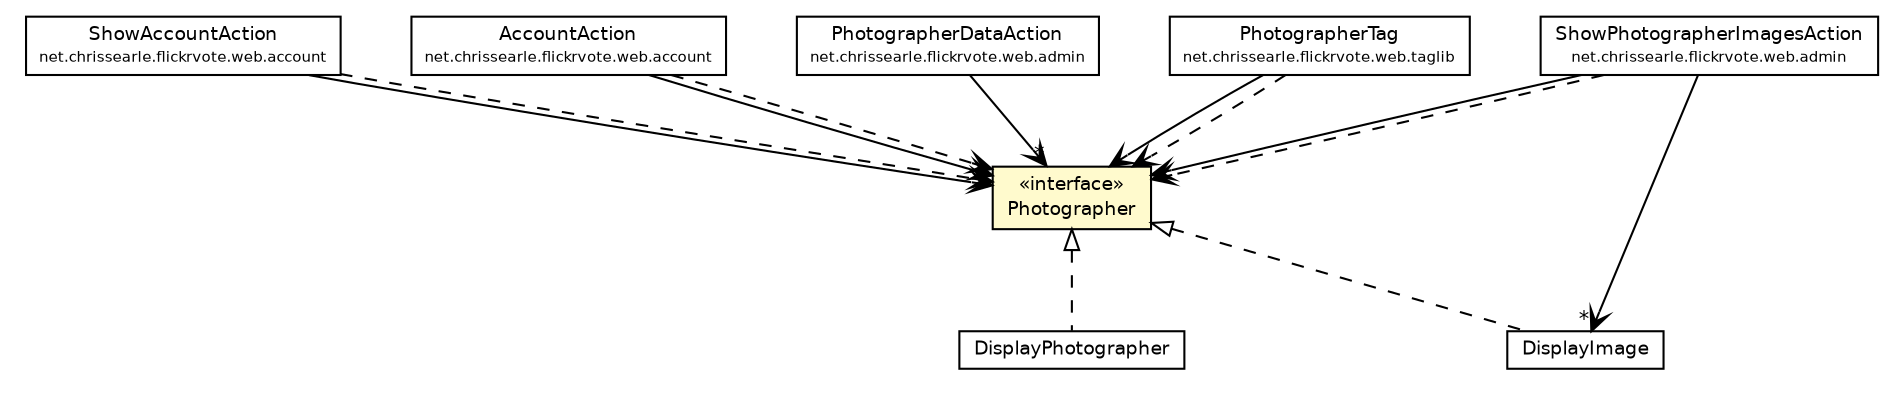 #!/usr/local/bin/dot
#
# Class diagram 
# Generated by UmlGraph version 4.6 (http://www.spinellis.gr/sw/umlgraph)
#

digraph G {
	edge [fontname="Helvetica",fontsize=10,labelfontname="Helvetica",labelfontsize=10];
	node [fontname="Helvetica",fontsize=10,shape=plaintext];
	// net.chrissearle.flickrvote.web.account.ShowAccountAction
	c2575 [label=<<table border="0" cellborder="1" cellspacing="0" cellpadding="2" port="p" href="../account/ShowAccountAction.html">
		<tr><td><table border="0" cellspacing="0" cellpadding="1">
			<tr><td> ShowAccountAction </td></tr>
			<tr><td><font point-size="7.0"> net.chrissearle.flickrvote.web.account </font></td></tr>
		</table></td></tr>
		</table>>, fontname="Helvetica", fontcolor="black", fontsize=9.0];
	// net.chrissearle.flickrvote.web.account.AccountAction
	c2579 [label=<<table border="0" cellborder="1" cellspacing="0" cellpadding="2" port="p" href="../account/AccountAction.html">
		<tr><td><table border="0" cellspacing="0" cellpadding="1">
			<tr><td> AccountAction </td></tr>
			<tr><td><font point-size="7.0"> net.chrissearle.flickrvote.web.account </font></td></tr>
		</table></td></tr>
		</table>>, fontname="Helvetica", fontcolor="black", fontsize=9.0];
	// net.chrissearle.flickrvote.web.admin.ShowPhotographerImagesAction
	c2580 [label=<<table border="0" cellborder="1" cellspacing="0" cellpadding="2" port="p" href="../admin/ShowPhotographerImagesAction.html">
		<tr><td><table border="0" cellspacing="0" cellpadding="1">
			<tr><td> ShowPhotographerImagesAction </td></tr>
			<tr><td><font point-size="7.0"> net.chrissearle.flickrvote.web.admin </font></td></tr>
		</table></td></tr>
		</table>>, fontname="Helvetica", fontcolor="black", fontsize=9.0];
	// net.chrissearle.flickrvote.web.admin.PhotographerDataAction
	c2586 [label=<<table border="0" cellborder="1" cellspacing="0" cellpadding="2" port="p" href="../admin/PhotographerDataAction.html">
		<tr><td><table border="0" cellspacing="0" cellpadding="1">
			<tr><td> PhotographerDataAction </td></tr>
			<tr><td><font point-size="7.0"> net.chrissearle.flickrvote.web.admin </font></td></tr>
		</table></td></tr>
		</table>>, fontname="Helvetica", fontcolor="black", fontsize=9.0];
	// net.chrissearle.flickrvote.web.model.Photographer
	c2611 [label=<<table border="0" cellborder="1" cellspacing="0" cellpadding="2" port="p" bgcolor="lemonChiffon" href="./Photographer.html">
		<tr><td><table border="0" cellspacing="0" cellpadding="1">
			<tr><td> &laquo;interface&raquo; </td></tr>
			<tr><td> Photographer </td></tr>
		</table></td></tr>
		</table>>, fontname="Helvetica", fontcolor="black", fontsize=9.0];
	// net.chrissearle.flickrvote.web.model.DisplayPhotographer
	c2613 [label=<<table border="0" cellborder="1" cellspacing="0" cellpadding="2" port="p" href="./DisplayPhotographer.html">
		<tr><td><table border="0" cellspacing="0" cellpadding="1">
			<tr><td> DisplayPhotographer </td></tr>
		</table></td></tr>
		</table>>, fontname="Helvetica", fontcolor="black", fontsize=9.0];
	// net.chrissearle.flickrvote.web.model.DisplayImage
	c2614 [label=<<table border="0" cellborder="1" cellspacing="0" cellpadding="2" port="p" href="./DisplayImage.html">
		<tr><td><table border="0" cellspacing="0" cellpadding="1">
			<tr><td> DisplayImage </td></tr>
		</table></td></tr>
		</table>>, fontname="Helvetica", fontcolor="black", fontsize=9.0];
	// net.chrissearle.flickrvote.web.taglib.PhotographerTag
	c2618 [label=<<table border="0" cellborder="1" cellspacing="0" cellpadding="2" port="p" href="../taglib/PhotographerTag.html">
		<tr><td><table border="0" cellspacing="0" cellpadding="1">
			<tr><td> PhotographerTag </td></tr>
			<tr><td><font point-size="7.0"> net.chrissearle.flickrvote.web.taglib </font></td></tr>
		</table></td></tr>
		</table>>, fontname="Helvetica", fontcolor="black", fontsize=9.0];
	//net.chrissearle.flickrvote.web.model.DisplayPhotographer implements net.chrissearle.flickrvote.web.model.Photographer
	c2611:p -> c2613:p [dir=back,arrowtail=empty,style=dashed];
	//net.chrissearle.flickrvote.web.model.DisplayImage implements net.chrissearle.flickrvote.web.model.Photographer
	c2611:p -> c2614:p [dir=back,arrowtail=empty,style=dashed];
	// net.chrissearle.flickrvote.web.account.ShowAccountAction NAVASSOC net.chrissearle.flickrvote.web.model.Photographer
	c2575:p -> c2611:p [taillabel="", label="", headlabel="", fontname="Helvetica", fontcolor="black", fontsize=10.0, color="black", arrowhead=open];
	// net.chrissearle.flickrvote.web.account.AccountAction NAVASSOC net.chrissearle.flickrvote.web.model.Photographer
	c2579:p -> c2611:p [taillabel="", label="", headlabel="", fontname="Helvetica", fontcolor="black", fontsize=10.0, color="black", arrowhead=open];
	// net.chrissearle.flickrvote.web.admin.ShowPhotographerImagesAction NAVASSOC net.chrissearle.flickrvote.web.model.DisplayImage
	c2580:p -> c2614:p [taillabel="", label="", headlabel="*", fontname="Helvetica", fontcolor="black", fontsize=10.0, color="black", arrowhead=open];
	// net.chrissearle.flickrvote.web.admin.ShowPhotographerImagesAction NAVASSOC net.chrissearle.flickrvote.web.model.Photographer
	c2580:p -> c2611:p [taillabel="", label="", headlabel="", fontname="Helvetica", fontcolor="black", fontsize=10.0, color="black", arrowhead=open];
	// net.chrissearle.flickrvote.web.admin.PhotographerDataAction NAVASSOC net.chrissearle.flickrvote.web.model.Photographer
	c2586:p -> c2611:p [taillabel="", label="", headlabel="*", fontname="Helvetica", fontcolor="black", fontsize=10.0, color="black", arrowhead=open];
	// net.chrissearle.flickrvote.web.taglib.PhotographerTag NAVASSOC net.chrissearle.flickrvote.web.model.Photographer
	c2618:p -> c2611:p [taillabel="", label="", headlabel="", fontname="Helvetica", fontcolor="black", fontsize=10.0, color="black", arrowhead=open];
	// net.chrissearle.flickrvote.web.account.ShowAccountAction DEPEND net.chrissearle.flickrvote.web.model.Photographer
	c2575:p -> c2611:p [taillabel="", label="", headlabel="", fontname="Helvetica", fontcolor="black", fontsize=10.0, color="black", arrowhead=open, style=dashed];
	// net.chrissearle.flickrvote.web.account.AccountAction DEPEND net.chrissearle.flickrvote.web.model.Photographer
	c2579:p -> c2611:p [taillabel="", label="", headlabel="", fontname="Helvetica", fontcolor="black", fontsize=10.0, color="black", arrowhead=open, style=dashed];
	// net.chrissearle.flickrvote.web.admin.ShowPhotographerImagesAction DEPEND net.chrissearle.flickrvote.web.model.Photographer
	c2580:p -> c2611:p [taillabel="", label="", headlabel="", fontname="Helvetica", fontcolor="black", fontsize=10.0, color="black", arrowhead=open, style=dashed];
	// net.chrissearle.flickrvote.web.taglib.PhotographerTag DEPEND net.chrissearle.flickrvote.web.model.Photographer
	c2618:p -> c2611:p [taillabel="", label="", headlabel="", fontname="Helvetica", fontcolor="black", fontsize=10.0, color="black", arrowhead=open, style=dashed];
}

